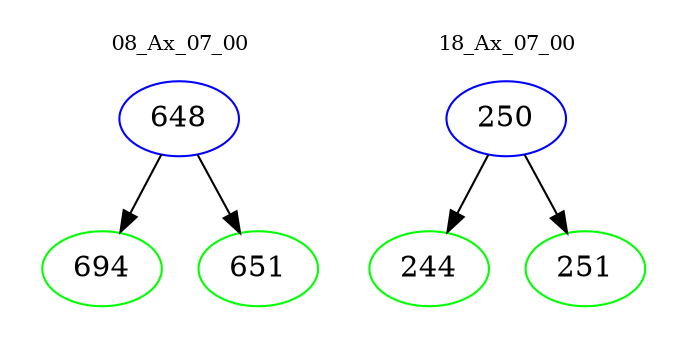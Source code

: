 digraph{
subgraph cluster_0 {
color = white
label = "08_Ax_07_00";
fontsize=10;
T0_648 [label="648", color="blue"]
T0_648 -> T0_694 [color="black"]
T0_694 [label="694", color="green"]
T0_648 -> T0_651 [color="black"]
T0_651 [label="651", color="green"]
}
subgraph cluster_1 {
color = white
label = "18_Ax_07_00";
fontsize=10;
T1_250 [label="250", color="blue"]
T1_250 -> T1_244 [color="black"]
T1_244 [label="244", color="green"]
T1_250 -> T1_251 [color="black"]
T1_251 [label="251", color="green"]
}
}

